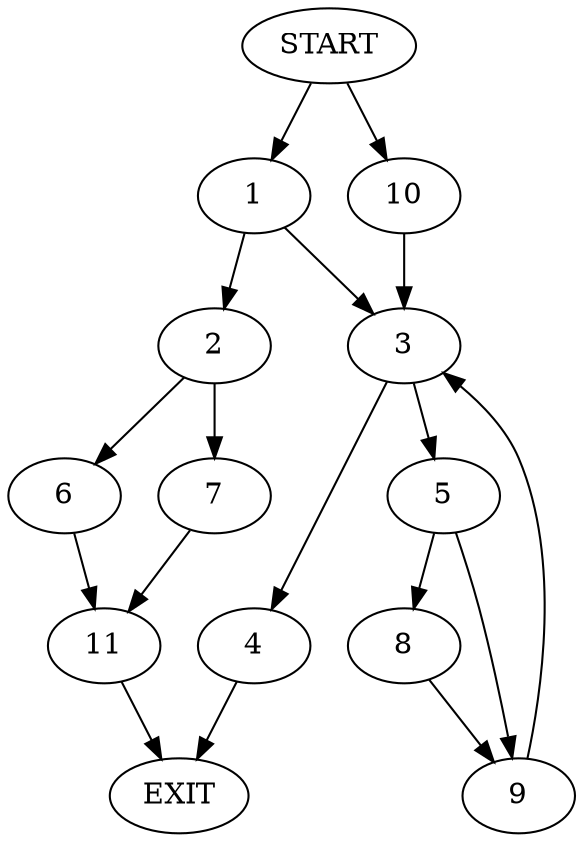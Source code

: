 digraph {
0 [label="START"]
12 [label="EXIT"]
0 -> 1
1 -> 2
1 -> 3
3 -> 4
3 -> 5
2 -> 6
2 -> 7
5 -> 8
5 -> 9
4 -> 12
8 -> 9
9 -> 3
0 -> 10
10 -> 3
7 -> 11
6 -> 11
11 -> 12
}
